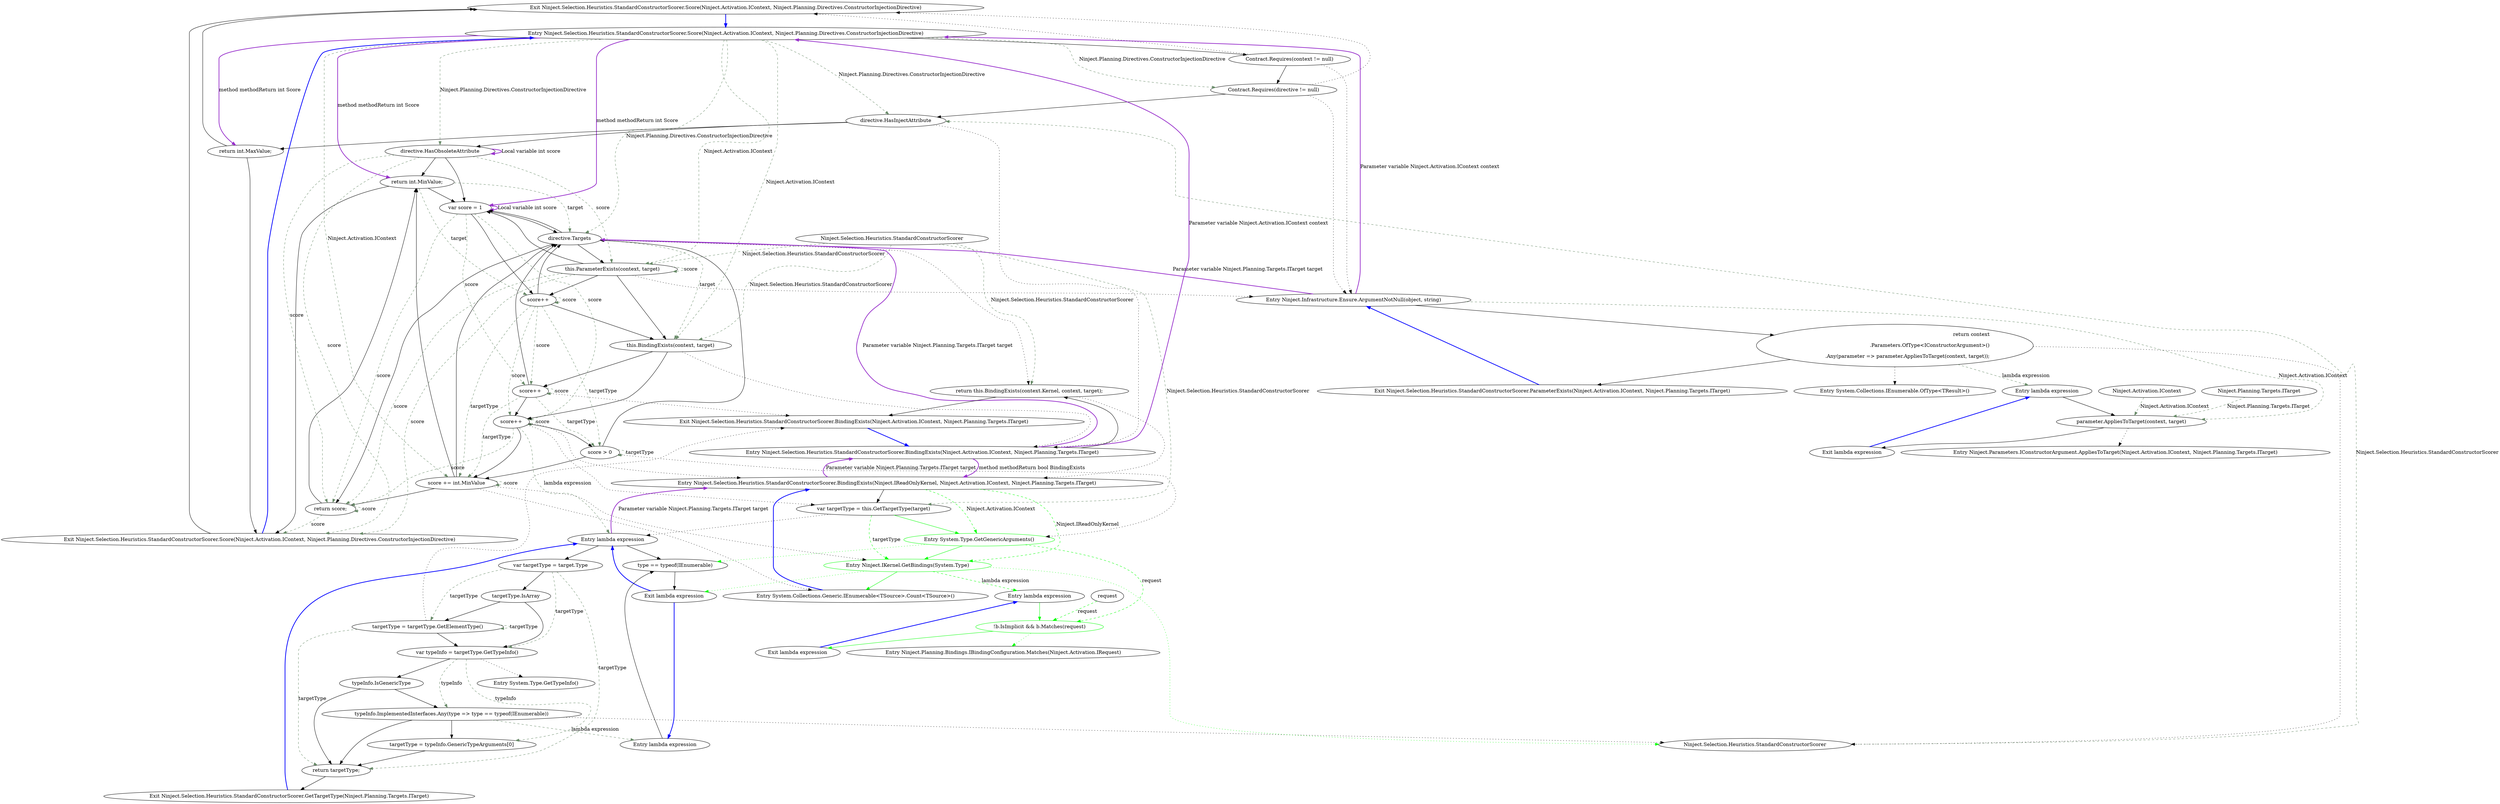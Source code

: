 digraph  {
m0_18 [label="Exit Ninject.Selection.Heuristics.StandardConstructorScorer.Score(Ninject.Activation.IContext, Ninject.Planning.Directives.ConstructorInjectionDirective)", span="39-39", cluster="Ninject.Selection.Heuristics.StandardConstructorScorer.Score(Ninject.Activation.IContext, Ninject.Planning.Directives.ConstructorInjectionDirective)", file="StandardConstructorScorer.cs"];
m0_22 [label="Exit Ninject.Selection.Heuristics.StandardConstructorScorer.BindingExists(Ninject.Activation.IContext, Ninject.Planning.Targets.ITarget)", span="95-95", cluster="Ninject.Selection.Heuristics.StandardConstructorScorer.BindingExists(Ninject.Activation.IContext, Ninject.Planning.Targets.ITarget)", file="StandardConstructorScorer.cs"];
m0_31 [label="Ninject.Selection.Heuristics.StandardConstructorScorer", span="", cluster="Unk.Any", file="StandardConstructorScorer.cs"];
m0_24 [label="var targetType = this.GetTargetType(target)", span="109-109", cluster="Ninject.Selection.Heuristics.StandardConstructorScorer.BindingExists(Ninject.IReadOnlyKernel, Ninject.Activation.IContext, Ninject.Planning.Targets.ITarget)", file="StandardConstructorScorer.cs"];
m0_19 [label="Entry Ninject.Infrastructure.Ensure.ArgumentNotNull(object, string)", span="17-17", cluster="Ninject.Infrastructure.Ensure.ArgumentNotNull(object, string)", file="StandardConstructorScorer.cs"];
m0_36 [label="return context\r\n                .Parameters.OfType<IConstructorArgument>()\r\n                .Any(parameter => parameter.AppliesToTarget(context, target));", span="124-126", cluster="Ninject.Selection.Heuristics.StandardConstructorScorer.ParameterExists(Ninject.Activation.IContext, Ninject.Planning.Targets.ITarget)", file="StandardConstructorScorer.cs"];
m0_37 [label="Exit Ninject.Selection.Heuristics.StandardConstructorScorer.ParameterExists(Ninject.Activation.IContext, Ninject.Planning.Targets.ITarget)", span="122-122", cluster="Ninject.Selection.Heuristics.StandardConstructorScorer.ParameterExists(Ninject.Activation.IContext, Ninject.Planning.Targets.ITarget)", file="StandardConstructorScorer.cs"];
m0_23 [label="Entry Ninject.Selection.Heuristics.StandardConstructorScorer.BindingExists(Ninject.IReadOnlyKernel, Ninject.Activation.IContext, Ninject.Planning.Targets.ITarget)", span="107-107", cluster="Ninject.Selection.Heuristics.StandardConstructorScorer.BindingExists(Ninject.IReadOnlyKernel, Ninject.Activation.IContext, Ninject.Planning.Targets.ITarget)", file="StandardConstructorScorer.cs"];
m0_28 [label="Entry lambda expression", span="63-63", cluster="lambda expression", file="StandardConstructorScorer.cs"];
m0_48 [label="typeInfo.ImplementedInterfaces.Any(type => type == typeof(IEnumerable))", span="141-141", cluster="Ninject.Selection.Heuristics.StandardConstructorScorer.GetTargetType(Ninject.Planning.Targets.ITarget)", file="StandardConstructorScorer.cs"];
m0_43 [label="var targetType = target.Type", span="131-131", cluster="Ninject.Selection.Heuristics.StandardConstructorScorer.GetTargetType(Ninject.Planning.Targets.ITarget)", file="StandardConstructorScorer.cs"];
m0_46 [label="var typeInfo = targetType.GetTypeInfo()", span="138-138", cluster="Ninject.Selection.Heuristics.StandardConstructorScorer.GetTargetType(Ninject.Planning.Targets.ITarget)", file="StandardConstructorScorer.cs"];
m0_47 [label="typeInfo.IsGenericType", span="139-139", cluster="Ninject.Selection.Heuristics.StandardConstructorScorer.GetTargetType(Ninject.Planning.Targets.ITarget)", file="StandardConstructorScorer.cs"];
m0_49 [label="targetType = typeInfo.GenericTypeArguments[0]", span="143-143", cluster="Ninject.Selection.Heuristics.StandardConstructorScorer.GetTargetType(Ninject.Planning.Targets.ITarget)", file="StandardConstructorScorer.cs"];
m0_50 [label="return targetType;", span="147-147", cluster="Ninject.Selection.Heuristics.StandardConstructorScorer.GetTargetType(Ninject.Planning.Targets.ITarget)", file="StandardConstructorScorer.cs"];
m0_44 [label="targetType.IsArray", span="133-133", cluster="Ninject.Selection.Heuristics.StandardConstructorScorer.GetTargetType(Ninject.Planning.Targets.ITarget)", file="StandardConstructorScorer.cs"];
m0_45 [label="targetType = targetType.GetElementType()", span="135-135", cluster="Ninject.Selection.Heuristics.StandardConstructorScorer.GetTargetType(Ninject.Planning.Targets.ITarget)", file="StandardConstructorScorer.cs"];
m0_51 [label="Exit Ninject.Selection.Heuristics.StandardConstructorScorer.GetTargetType(Ninject.Planning.Targets.ITarget)", span="129-129", cluster="Ninject.Selection.Heuristics.StandardConstructorScorer.GetTargetType(Ninject.Planning.Targets.ITarget)", file="StandardConstructorScorer.cs"];
m0_29 [label="type == typeof(IEnumerable)", span="63-63", cluster="lambda expression", file="StandardConstructorScorer.cs"];
m0_0 [label="Entry Ninject.Selection.Heuristics.StandardConstructorScorer.Score(Ninject.Activation.IContext, Ninject.Planning.Directives.ConstructorInjectionDirective)", span="39-39", cluster="Ninject.Selection.Heuristics.StandardConstructorScorer.Score(Ninject.Activation.IContext, Ninject.Planning.Directives.ConstructorInjectionDirective)", file="StandardConstructorScorer.cs"];
m0_1 [label="Contract.Requires(context != null)", span="51-51", cluster="Ninject.Selection.Heuristics.StandardConstructorScorer.Score(Ninject.Activation.IContext, Ninject.Planning.Directives.ConstructorInjectionDirective)", file="StandardConstructorScorer.cs"];
m0_2 [label="Contract.Requires(directive != null)", span="52-52", cluster="Ninject.Selection.Heuristics.StandardConstructorScorer.Score(Ninject.Activation.IContext, Ninject.Planning.Directives.ConstructorInjectionDirective)", file="StandardConstructorScorer.cs"];
m0_3 [label="directive.HasInjectAttribute", span="54-54", cluster="Ninject.Selection.Heuristics.StandardConstructorScorer.Score(Ninject.Activation.IContext, Ninject.Planning.Directives.ConstructorInjectionDirective)", file="StandardConstructorScorer.cs"];
m0_6 [label="return int.MinValue;", span="61-61", cluster="Ninject.Selection.Heuristics.StandardConstructorScorer.Score(Ninject.Activation.IContext, Ninject.Planning.Directives.ConstructorInjectionDirective)", file="StandardConstructorScorer.cs"];
m0_7 [label="var score = 1", span="64-64", cluster="Ninject.Selection.Heuristics.StandardConstructorScorer.Score(Ninject.Activation.IContext, Ninject.Planning.Directives.ConstructorInjectionDirective)", file="StandardConstructorScorer.cs"];
m0_15 [label="score += int.MinValue", span="82-82", cluster="Ninject.Selection.Heuristics.StandardConstructorScorer.Score(Ninject.Activation.IContext, Ninject.Planning.Directives.ConstructorInjectionDirective)", file="StandardConstructorScorer.cs"];
m0_4 [label="return int.MaxValue;", span="56-56", cluster="Ninject.Selection.Heuristics.StandardConstructorScorer.Score(Ninject.Activation.IContext, Ninject.Planning.Directives.ConstructorInjectionDirective)", file="StandardConstructorScorer.cs"];
m0_5 [label="directive.HasObsoleteAttribute", span="59-59", cluster="Ninject.Selection.Heuristics.StandardConstructorScorer.Score(Ninject.Activation.IContext, Ninject.Planning.Directives.ConstructorInjectionDirective)", file="StandardConstructorScorer.cs"];
m0_9 [label="this.ParameterExists(context, target)", span="67-67", cluster="Ninject.Selection.Heuristics.StandardConstructorScorer.Score(Ninject.Activation.IContext, Ninject.Planning.Directives.ConstructorInjectionDirective)", file="StandardConstructorScorer.cs"];
m0_16 [label="return score;", span="86-86", cluster="Ninject.Selection.Heuristics.StandardConstructorScorer.Score(Ninject.Activation.IContext, Ninject.Planning.Directives.ConstructorInjectionDirective)", file="StandardConstructorScorer.cs"];
m0_17 [label="Exit Ninject.Selection.Heuristics.StandardConstructorScorer.Score(Ninject.Activation.IContext, Ninject.Planning.Directives.ConstructorInjectionDirective)", span="49-49", cluster="Ninject.Selection.Heuristics.StandardConstructorScorer.Score(Ninject.Activation.IContext, Ninject.Planning.Directives.ConstructorInjectionDirective)", file="StandardConstructorScorer.cs"];
m0_8 [label="directive.Targets", span="65-65", cluster="Ninject.Selection.Heuristics.StandardConstructorScorer.Score(Ninject.Activation.IContext, Ninject.Planning.Directives.ConstructorInjectionDirective)", file="StandardConstructorScorer.cs"];
m0_10 [label="score++", span="69-69", cluster="Ninject.Selection.Heuristics.StandardConstructorScorer.Score(Ninject.Activation.IContext, Ninject.Planning.Directives.ConstructorInjectionDirective)", file="StandardConstructorScorer.cs"];
m0_11 [label="this.BindingExists(context, target)", span="73-73", cluster="Ninject.Selection.Heuristics.StandardConstructorScorer.Score(Ninject.Activation.IContext, Ninject.Planning.Directives.ConstructorInjectionDirective)", file="StandardConstructorScorer.cs"];
m0_12 [label="score++", span="75-75", cluster="Ninject.Selection.Heuristics.StandardConstructorScorer.Score(Ninject.Activation.IContext, Ninject.Planning.Directives.ConstructorInjectionDirective)", file="StandardConstructorScorer.cs"];
m0_13 [label="score++", span="79-79", cluster="Ninject.Selection.Heuristics.StandardConstructorScorer.Score(Ninject.Activation.IContext, Ninject.Planning.Directives.ConstructorInjectionDirective)", file="StandardConstructorScorer.cs"];
m0_14 [label="score > 0", span="80-80", cluster="Ninject.Selection.Heuristics.StandardConstructorScorer.Score(Ninject.Activation.IContext, Ninject.Planning.Directives.ConstructorInjectionDirective)", file="StandardConstructorScorer.cs"];
m0_20 [label="Entry Ninject.Selection.Heuristics.StandardConstructorScorer.BindingExists(Ninject.Activation.IContext, Ninject.Planning.Targets.ITarget)", span="95-95", cluster="Ninject.Selection.Heuristics.StandardConstructorScorer.BindingExists(Ninject.Activation.IContext, Ninject.Planning.Targets.ITarget)", file="StandardConstructorScorer.cs"];
m0_25 [label="Entry System.Type.GetGenericArguments()", span="0-0", cluster="System.Type.GetGenericArguments()", color=green, community=0, file="StandardConstructorScorer.cs"];
m0_26 [label="Entry Ninject.IKernel.GetBindings(System.Type)", span="97-97", cluster="Ninject.IKernel.GetBindings(System.Type)", color=green, community=1, file="StandardConstructorScorer.cs"];
m0_27 [label="Entry System.Collections.Generic.IEnumerable<TSource>.Count<TSource>()", span="0-0", cluster="System.Collections.Generic.IEnumerable<TSource>.Count<TSource>()", file="StandardConstructorScorer.cs"];
m0_35 [label="Entry Ninject.Planning.Bindings.IBindingConfiguration.Matches(Ninject.Activation.IRequest)", span="111-111", cluster="Ninject.Planning.Bindings.IBindingConfiguration.Matches(Ninject.Activation.IRequest)", file="StandardConstructorScorer.cs"];
m0_30 [label="Exit lambda expression", span="63-63", cluster="lambda expression", file="StandardConstructorScorer.cs"];
m0_38 [label="Entry System.Collections.IEnumerable.OfType<TResult>()", span="0-0", cluster="System.Collections.IEnumerable.OfType<TResult>()", file="StandardConstructorScorer.cs"];
m0_53 [label="Entry System.Type.GetTypeInfo()", span="0-0", cluster="System.Type.GetTypeInfo()", file="StandardConstructorScorer.cs"];
m0_54 [label="Entry lambda expression", span="141-141", cluster="lambda expression", file="StandardConstructorScorer.cs"];
m0_33 [label="!b.IsImplicit && b.Matches(request)", span="112-112", cluster="lambda expression", color=green, community=0, file="StandardConstructorScorer.cs"];
m0_32 [label="Entry lambda expression", span="112-112", cluster="lambda expression", file="StandardConstructorScorer.cs"];
m0_34 [label="Exit lambda expression", span="112-112", cluster="lambda expression", file="StandardConstructorScorer.cs"];
m0_39 [label="Entry lambda expression", span="126-126", cluster="lambda expression", file="StandardConstructorScorer.cs"];
m0_40 [label="parameter.AppliesToTarget(context, target)", span="126-126", cluster="lambda expression", file="StandardConstructorScorer.cs"];
m0_41 [label="Exit lambda expression", span="126-126", cluster="lambda expression", file="StandardConstructorScorer.cs"];
m0_21 [label="return this.BindingExists(context.Kernel, context, target);", span="97-97", cluster="Ninject.Selection.Heuristics.StandardConstructorScorer.BindingExists(Ninject.Activation.IContext, Ninject.Planning.Targets.ITarget)", file="StandardConstructorScorer.cs"];
m0_42 [label="Entry Ninject.Parameters.IConstructorArgument.AppliesToTarget(Ninject.Activation.IContext, Ninject.Planning.Targets.ITarget)", span="42-42", cluster="Ninject.Parameters.IConstructorArgument.AppliesToTarget(Ninject.Activation.IContext, Ninject.Planning.Targets.ITarget)", file="StandardConstructorScorer.cs"];
m0_58 [label=request, span="", file="StandardConstructorScorer.cs"];
m0_57 [label="Ninject.Selection.Heuristics.StandardConstructorScorer", span="", file="StandardConstructorScorer.cs"];
m0_59 [label="Ninject.Activation.IContext", span="", file="StandardConstructorScorer.cs"];
m0_60 [label="Ninject.Planning.Targets.ITarget", span="", file="StandardConstructorScorer.cs"];
m0_18 -> m0_0  [key=0, style=bold, color=blue];
m0_22 -> m0_20  [key=0, style=bold, color=blue];
m0_31 -> m0_3  [key=1, style=dashed, color=darkseagreen4, label="Ninject.Selection.Heuristics.StandardConstructorScorer"];
m0_24 -> m0_25  [key=0, style=solid, color=green];
m0_24 -> m0_26  [key=1, style=dashed, color=green, label=targetType];
m0_24 -> m0_28  [key=2, style=dotted];
m0_19 -> m0_36  [key=0, style=solid];
m0_19 -> m0_0  [key=3, color=darkorchid, style=bold, label="Parameter variable Ninject.Activation.IContext context"];
m0_19 -> m0_8  [key=3, color=darkorchid, style=bold, label="Parameter variable Ninject.Planning.Targets.ITarget target"];
m0_19 -> m0_40  [key=1, style=dashed, color=darkseagreen4, label="Ninject.Activation.IContext"];
m0_36 -> m0_31  [key=2, style=dotted];
m0_36 -> m0_37  [key=0, style=solid];
m0_36 -> m0_38  [key=2, style=dotted];
m0_36 -> m0_39  [key=1, style=dashed, color=darkseagreen4, label="lambda expression"];
m0_37 -> m0_19  [key=0, style=bold, color=blue];
m0_23 -> m0_25  [key=1, style=dashed, color=green, label="Ninject.Activation.IContext"];
m0_23 -> m0_26  [key=1, style=dashed, color=green, label="Ninject.IReadOnlyKernel"];
m0_23 -> m0_24  [key=0, style=solid];
m0_23 -> m0_20  [key=3, color=darkorchid, style=bold, label="Parameter variable Ninject.Planning.Targets.ITarget target"];
m0_28 -> m0_23  [key=3, color=darkorchid, style=bold, label="Parameter variable Ninject.Planning.Targets.ITarget target"];
m0_28 -> m0_43  [key=0, style=solid];
m0_28 -> m0_29  [key=0, style=solid];
m0_48 -> m0_31  [key=2, style=dotted];
m0_48 -> m0_49  [key=0, style=solid];
m0_48 -> m0_50  [key=0, style=solid];
m0_48 -> m0_54  [key=1, style=dashed, color=darkseagreen4, label="lambda expression"];
m0_43 -> m0_44  [key=0, style=solid];
m0_43 -> m0_45  [key=1, style=dashed, color=darkseagreen4, label=targetType];
m0_43 -> m0_46  [key=1, style=dashed, color=darkseagreen4, label=targetType];
m0_43 -> m0_50  [key=1, style=dashed, color=darkseagreen4, label=targetType];
m0_46 -> m0_48  [key=1, style=dashed, color=darkseagreen4, label=typeInfo];
m0_46 -> m0_47  [key=0, style=solid];
m0_46 -> m0_53  [key=2, style=dotted];
m0_46 -> m0_49  [key=1, style=dashed, color=darkseagreen4, label=typeInfo];
m0_47 -> m0_48  [key=0, style=solid];
m0_47 -> m0_50  [key=0, style=solid];
m0_49 -> m0_50  [key=0, style=solid];
m0_50 -> m0_51  [key=0, style=solid];
m0_44 -> m0_46  [key=0, style=solid];
m0_44 -> m0_45  [key=0, style=solid];
m0_45 -> m0_46  [key=0, style=solid];
m0_45 -> m0_50  [key=1, style=dashed, color=darkseagreen4, label=targetType];
m0_45 -> m0_45  [key=1, style=dashed, color=darkseagreen4, label=targetType];
m0_45 -> m0_22  [key=2, style=dotted];
m0_51 -> m0_28  [key=0, style=bold, color=blue];
m0_29 -> m0_30  [key=0, style=solid];
m0_0 -> m0_11  [key=1, style=dashed, color=darkseagreen4, label="Ninject.Activation.IContext"];
m0_0 -> m0_1  [key=0, style=solid];
m0_0 -> m0_2  [key=1, style=dashed, color=darkseagreen4, label="Ninject.Planning.Directives.ConstructorInjectionDirective"];
m0_0 -> m0_3  [key=1, style=dashed, color=darkseagreen4, label="Ninject.Planning.Directives.ConstructorInjectionDirective"];
m0_0 -> m0_5  [key=1, style=dashed, color=darkseagreen4, label="Ninject.Planning.Directives.ConstructorInjectionDirective"];
m0_0 -> m0_8  [key=1, style=dashed, color=darkseagreen4, label="Ninject.Planning.Directives.ConstructorInjectionDirective"];
m0_0 -> m0_9  [key=1, style=dashed, color=darkseagreen4, label="Ninject.Activation.IContext"];
m0_0 -> m0_4  [key=3, color=darkorchid, style=bold, label="method methodReturn int Score"];
m0_0 -> m0_6  [key=3, color=darkorchid, style=bold, label="method methodReturn int Score"];
m0_0 -> m0_7  [key=3, color=darkorchid, style=bold, label="method methodReturn int Score"];
m0_0 -> m0_15  [key=1, style=dashed, color=darkseagreen4, label="Ninject.Activation.IContext"];
m0_1 -> m0_2  [key=0, style=solid];
m0_1 -> m0_19  [key=2, style=dotted];
m0_1 -> m0_18  [key=2, style=dotted];
m0_2 -> m0_3  [key=0, style=solid];
m0_2 -> m0_19  [key=2, style=dotted];
m0_2 -> m0_18  [key=2, style=dotted];
m0_3 -> m0_4  [key=0, style=solid];
m0_3 -> m0_5  [key=0, style=solid];
m0_3 -> m0_20  [key=2, style=dotted];
m0_6 -> m0_7  [key=0, style=solid];
m0_6 -> m0_17  [key=0, style=solid];
m0_6 -> m0_8  [key=1, style=dashed, color=darkseagreen4, label=target];
m0_6 -> m0_10  [key=1, style=dashed, color=darkseagreen4, label=target];
m0_7 -> m0_8  [key=0, style=solid];
m0_7 -> m0_10  [key=0, style=solid];
m0_7 -> m0_12  [key=1, style=dashed, color=darkseagreen4, label=score];
m0_7 -> m0_13  [key=1, style=dashed, color=darkseagreen4, label=score];
m0_7 -> m0_7  [key=3, color=darkorchid, style=bold, label="Local variable int score"];
m0_7 -> m0_16  [key=1, style=dashed, color=darkseagreen4, label=score];
m0_15 -> m0_16  [key=0, style=solid];
m0_15 -> m0_6  [key=0, style=solid];
m0_15 -> m0_26  [key=2, style=dotted];
m0_15 -> m0_27  [key=2, style=dotted];
m0_15 -> m0_8  [key=0, style=solid];
m0_15 -> m0_15  [key=1, style=dashed, color=darkseagreen4, label=score];
m0_4 -> m0_18  [key=0, style=solid];
m0_4 -> m0_17  [key=0, style=solid];
m0_5 -> m0_6  [key=0, style=solid];
m0_5 -> m0_9  [key=1, style=dashed, color=darkseagreen4, label=score];
m0_5 -> m0_16  [key=1, style=dashed, color=darkseagreen4, label=score];
m0_5 -> m0_17  [key=1, style=dashed, color=darkseagreen4, label=score];
m0_5 -> m0_5  [key=3, color=darkorchid, style=bold, label="Local variable int score"];
m0_5 -> m0_7  [key=0, style=solid];
m0_9 -> m0_7  [key=0, style=solid];
m0_9 -> m0_9  [key=1, style=dashed, color=darkseagreen4, label=score];
m0_9 -> m0_16  [key=1, style=dashed, color=darkseagreen4, label=score];
m0_9 -> m0_17  [key=1, style=dashed, color=darkseagreen4, label=score];
m0_9 -> m0_11  [key=0, style=solid];
m0_9 -> m0_10  [key=0, style=solid];
m0_9 -> m0_19  [key=2, style=dotted];
m0_16 -> m0_6  [key=0, style=solid];
m0_16 -> m0_16  [key=1, style=dashed, color=darkseagreen4, label=score];
m0_16 -> m0_17  [key=1, style=dashed, color=darkseagreen4, label=score];
m0_17 -> m0_18  [key=0, style=solid];
m0_17 -> m0_0  [key=0, style=bold, color=blue];
m0_8 -> m0_9  [key=0, style=solid];
m0_8 -> m0_7  [key=0, style=solid];
m0_8 -> m0_21  [key=2, style=dotted];
m0_8 -> m0_11  [key=1, style=dashed, color=darkseagreen4, label=target];
m0_8 -> m0_16  [key=0, style=solid];
m0_10 -> m0_11  [key=0, style=solid];
m0_10 -> m0_12  [key=1, style=dashed, color=darkseagreen4, label=score];
m0_10 -> m0_13  [key=1, style=dashed, color=darkseagreen4, label=score];
m0_10 -> m0_14  [key=1, style=dashed, color=darkseagreen4, label=targetType];
m0_10 -> m0_15  [key=1, style=dashed, color=darkseagreen4, label=targetType];
m0_10 -> m0_8  [key=0, style=solid];
m0_10 -> m0_10  [key=1, style=dashed, color=darkseagreen4, label=score];
m0_11 -> m0_12  [key=0, style=solid];
m0_11 -> m0_13  [key=0, style=solid];
m0_11 -> m0_20  [key=2, style=dotted];
m0_12 -> m0_13  [key=0, style=solid];
m0_12 -> m0_22  [key=2, style=dotted];
m0_12 -> m0_12  [key=1, style=dashed, color=darkseagreen4, label=score];
m0_12 -> m0_14  [key=1, style=dashed, color=darkseagreen4, label=targetType];
m0_12 -> m0_15  [key=1, style=dashed, color=darkseagreen4, label=targetType];
m0_12 -> m0_8  [key=0, style=solid];
m0_13 -> m0_14  [key=0, style=solid];
m0_13 -> m0_15  [key=0, style=solid];
m0_13 -> m0_23  [key=2, style=dotted];
m0_13 -> m0_24  [key=2, style=dotted];
m0_13 -> m0_28  [key=1, style=dashed, color=darkseagreen4, label="lambda expression"];
m0_13 -> m0_13  [key=1, style=dashed, color=darkseagreen4, label=score];
m0_13 -> m0_16  [key=1, style=dashed, color=darkseagreen4, label=score];
m0_14 -> m0_15  [key=0, style=solid];
m0_14 -> m0_25  [key=2, style=dotted];
m0_14 -> m0_14  [key=1, style=dashed, color=darkseagreen4, label=targetType];
m0_14 -> m0_8  [key=0, style=solid];
m0_20 -> m0_23  [key=3, color=darkorchid, style=bold, label="method methodReturn bool BindingExists"];
m0_20 -> m0_21  [key=0, style=solid];
m0_20 -> m0_0  [key=3, color=darkorchid, style=bold, label="Parameter variable Ninject.Activation.IContext context"];
m0_20 -> m0_8  [key=3, color=darkorchid, style=bold, label="Parameter variable Ninject.Planning.Targets.ITarget target"];
m0_25 -> m0_26  [key=0, style=solid, color=green];
m0_25 -> m0_29  [key=2, style=dotted, color=green];
m0_25 -> m0_33  [key=1, style=dashed, color=green, label=request];
m0_26 -> m0_27  [key=0, style=solid, color=green];
m0_26 -> m0_30  [key=2, style=dotted, color=green];
m0_26 -> m0_31  [key=2, style=dotted, color=green];
m0_26 -> m0_32  [key=1, style=dashed, color=green, label="lambda expression"];
m0_27 -> m0_23  [key=0, style=bold, color=blue];
m0_30 -> m0_28  [key=0, style=bold, color=blue];
m0_30 -> m0_54  [key=0, style=bold, color=blue];
m0_54 -> m0_29  [key=0, style=solid];
m0_33 -> m0_34  [key=0, style=solid, color=green];
m0_33 -> m0_35  [key=2, style=dotted, color=green];
m0_32 -> m0_33  [key=0, style=solid, color=green];
m0_34 -> m0_32  [key=0, style=bold, color=blue];
m0_39 -> m0_40  [key=0, style=solid];
m0_40 -> m0_41  [key=0, style=solid];
m0_40 -> m0_42  [key=2, style=dotted];
m0_41 -> m0_39  [key=0, style=bold, color=blue];
m0_21 -> m0_23  [key=2, style=dotted];
m0_21 -> m0_22  [key=0, style=solid];
m0_58 -> m0_33  [key=1, style=dashed, color=green, label=request];
m0_57 -> m0_24  [key=1, style=dashed, color=darkseagreen4, label="Ninject.Selection.Heuristics.StandardConstructorScorer"];
m0_57 -> m0_21  [key=1, style=dashed, color=darkseagreen4, label="Ninject.Selection.Heuristics.StandardConstructorScorer"];
m0_57 -> m0_9  [key=1, style=dashed, color=darkseagreen4, label="Ninject.Selection.Heuristics.StandardConstructorScorer"];
m0_57 -> m0_11  [key=1, style=dashed, color=darkseagreen4, label="Ninject.Selection.Heuristics.StandardConstructorScorer"];
m0_59 -> m0_40  [key=1, style=dashed, color=darkseagreen4, label="Ninject.Activation.IContext"];
m0_60 -> m0_40  [key=1, style=dashed, color=darkseagreen4, label="Ninject.Planning.Targets.ITarget"];
}
